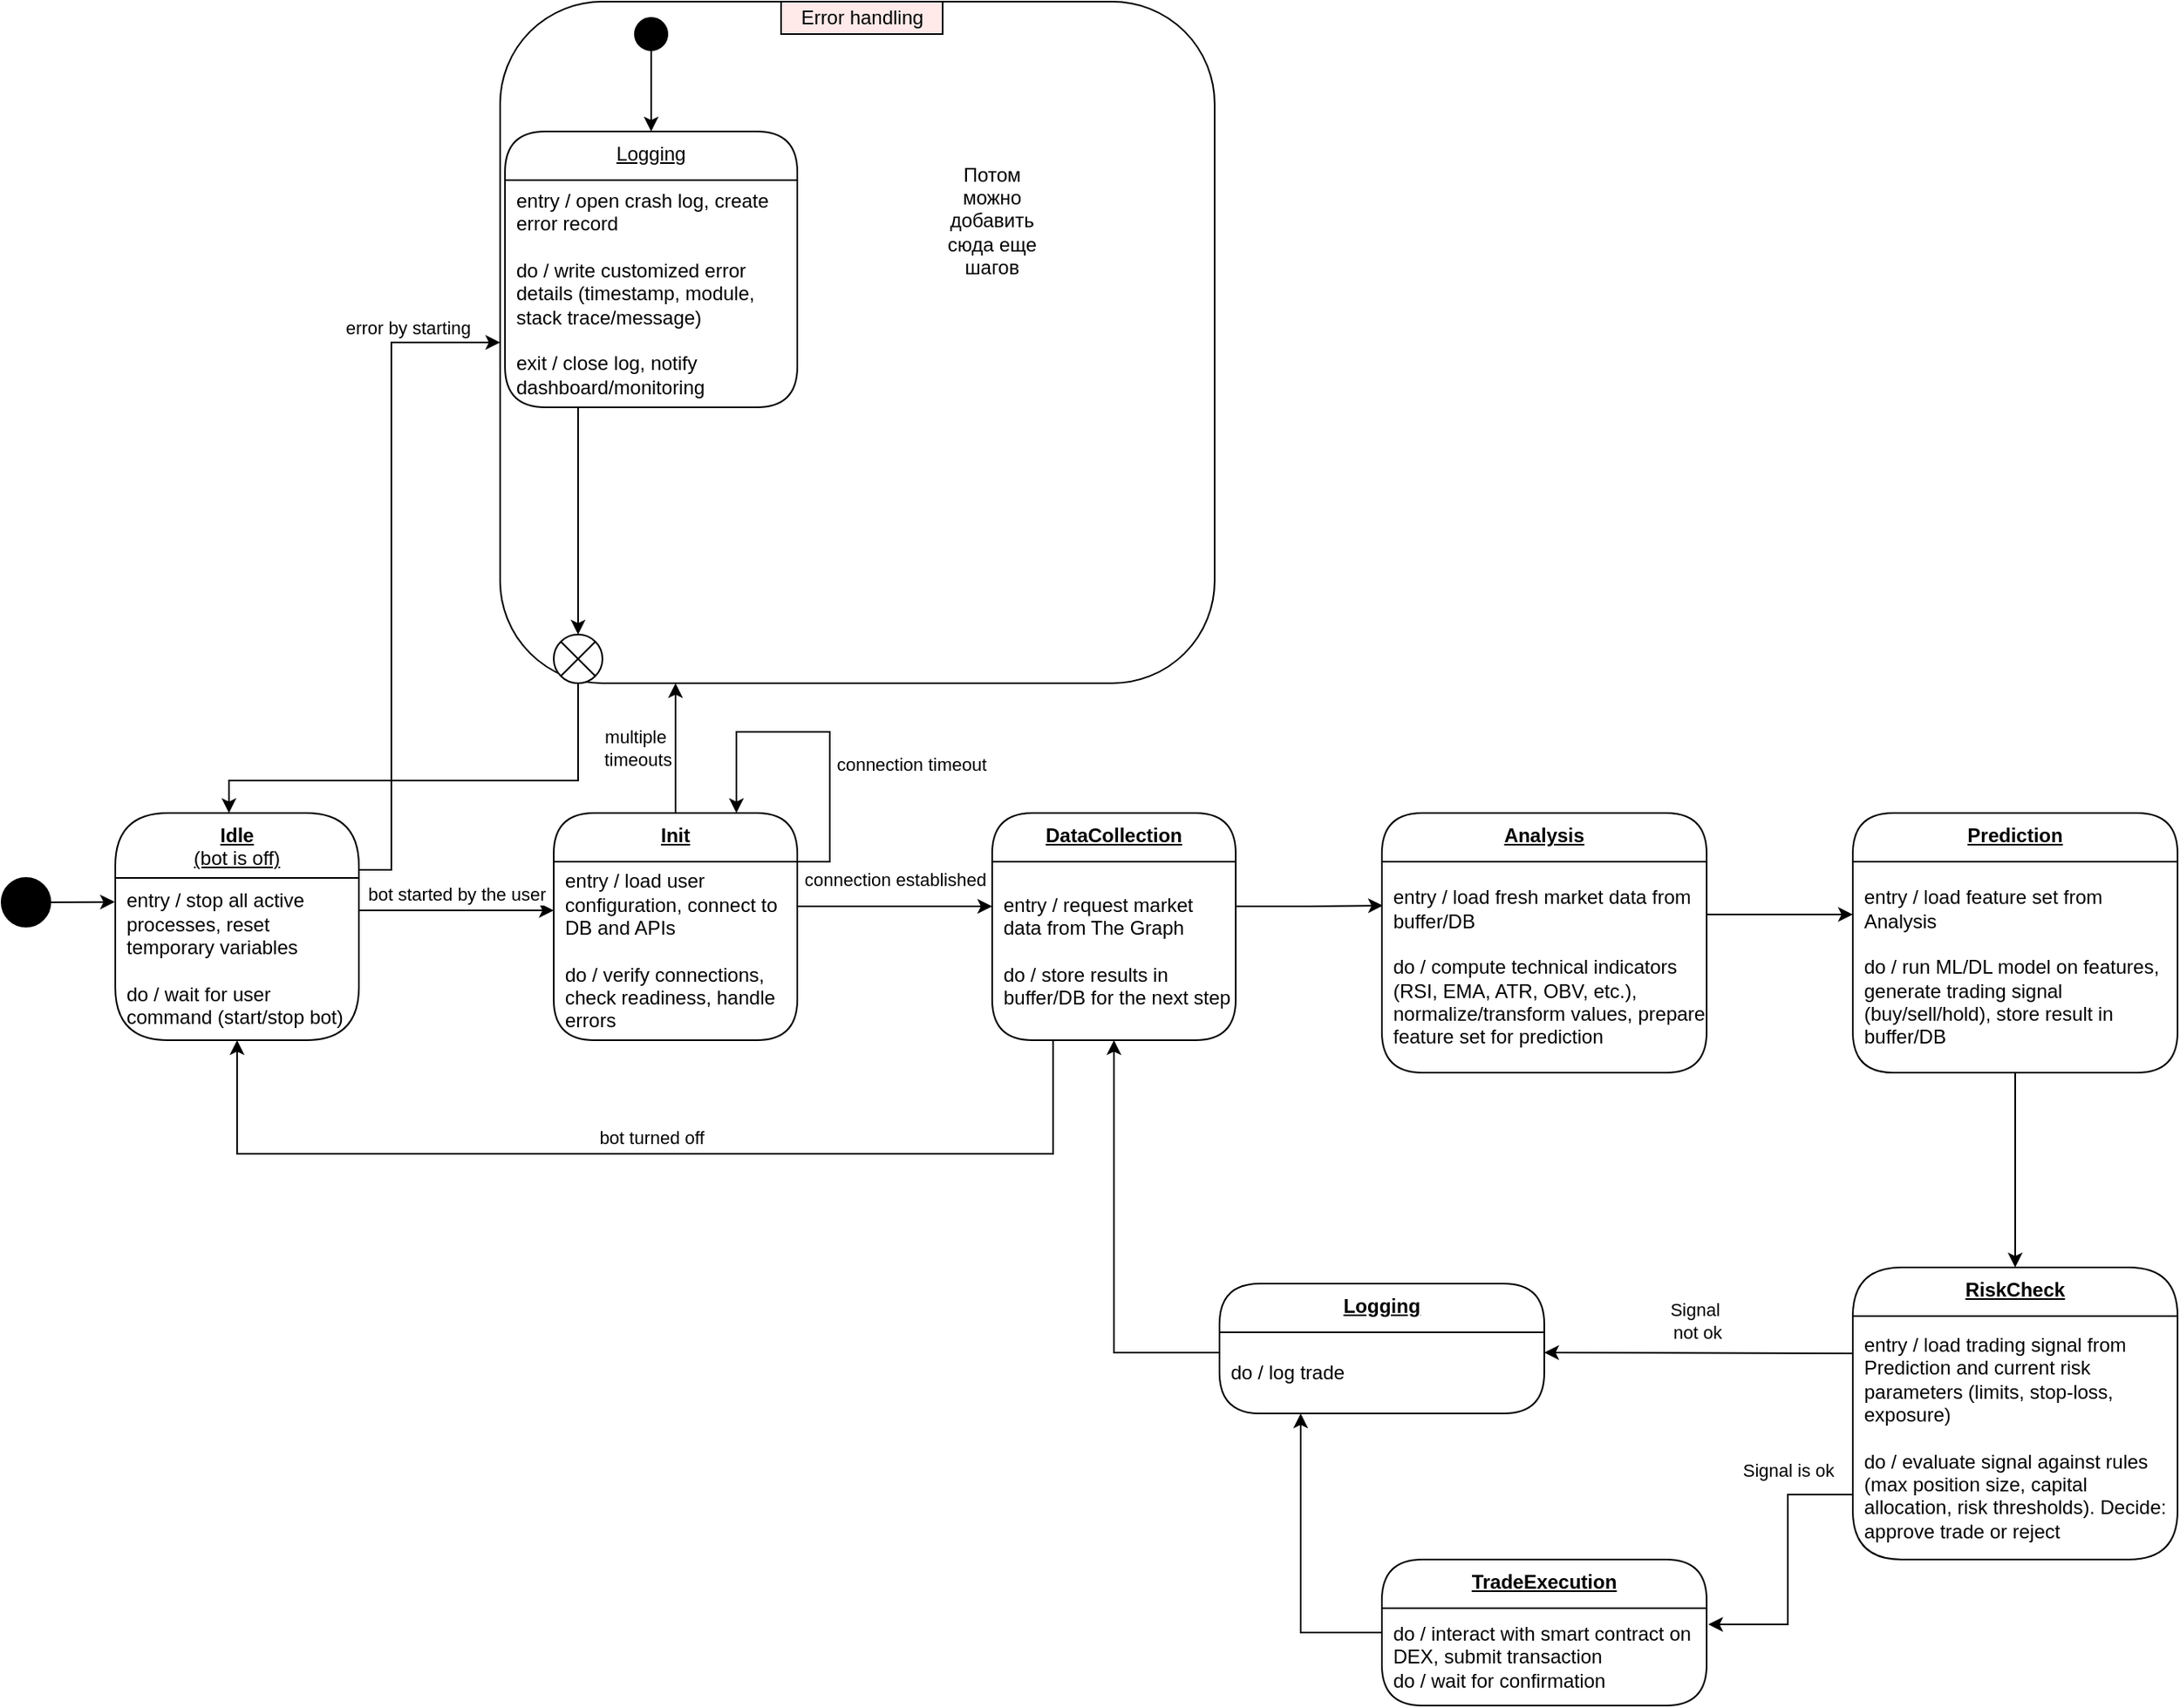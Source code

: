 <mxfile version="27.0.9">
  <diagram id="C5RBs43oDa-KdzZeNtuy" name="Page-1">
    <mxGraphModel dx="1131" dy="1941" grid="1" gridSize="10" guides="1" tooltips="1" connect="1" arrows="1" fold="1" page="1" pageScale="1" pageWidth="827" pageHeight="1169" math="0" shadow="0">
      <root>
        <mxCell id="WIyWlLk6GJQsqaUBKTNV-0" />
        <mxCell id="WIyWlLk6GJQsqaUBKTNV-1" parent="WIyWlLk6GJQsqaUBKTNV-0" />
        <mxCell id="k-Nwzh4o6PaaiUiY_Beb-2" style="edgeStyle=orthogonalEdgeStyle;rounded=0;orthogonalLoop=1;jettySize=auto;html=1;exitX=1;exitY=0.5;exitDx=0;exitDy=0;entryX=-0.002;entryY=0.148;entryDx=0;entryDy=0;entryPerimeter=0;" edge="1" parent="WIyWlLk6GJQsqaUBKTNV-1" source="k-Nwzh4o6PaaiUiY_Beb-0" target="k-Nwzh4o6PaaiUiY_Beb-12">
          <mxGeometry relative="1" as="geometry">
            <mxPoint x="160" y="235" as="targetPoint" />
            <Array as="points">
              <mxPoint x="150" y="235" />
            </Array>
          </mxGeometry>
        </mxCell>
        <mxCell id="k-Nwzh4o6PaaiUiY_Beb-0" value="" style="ellipse;fillColor=strokeColor;html=1;" vertex="1" parent="WIyWlLk6GJQsqaUBKTNV-1">
          <mxGeometry x="80" y="220" width="30" height="30" as="geometry" />
        </mxCell>
        <mxCell id="k-Nwzh4o6PaaiUiY_Beb-32" style="edgeStyle=orthogonalEdgeStyle;rounded=0;orthogonalLoop=1;jettySize=auto;html=1;exitX=1;exitY=0.25;exitDx=0;exitDy=0;entryX=0;entryY=0.5;entryDx=0;entryDy=0;" edge="1" parent="WIyWlLk6GJQsqaUBKTNV-1" source="k-Nwzh4o6PaaiUiY_Beb-11" target="k-Nwzh4o6PaaiUiY_Beb-35">
          <mxGeometry relative="1" as="geometry">
            <mxPoint x="350" y="-105" as="targetPoint" />
            <Array as="points">
              <mxPoint x="320" y="215" />
              <mxPoint x="320" y="-110" />
            </Array>
          </mxGeometry>
        </mxCell>
        <mxCell id="k-Nwzh4o6PaaiUiY_Beb-33" value="error by starting" style="edgeLabel;html=1;align=center;verticalAlign=middle;resizable=0;points=[];" vertex="1" connectable="0" parent="k-Nwzh4o6PaaiUiY_Beb-32">
          <mxGeometry x="-0.071" relative="1" as="geometry">
            <mxPoint x="10" y="-163" as="offset" />
          </mxGeometry>
        </mxCell>
        <mxCell id="k-Nwzh4o6PaaiUiY_Beb-11" value="&lt;b&gt;Idle&lt;/b&gt;&lt;div&gt;(bot is off)&lt;/div&gt;" style="swimlane;fontStyle=4;align=center;verticalAlign=top;childLayout=stackLayout;horizontal=1;startSize=40;horizontalStack=0;resizeParent=1;resizeParentMax=0;resizeLast=0;collapsible=0;marginBottom=0;html=1;rounded=1;absoluteArcSize=1;arcSize=65;whiteSpace=wrap;" vertex="1" parent="WIyWlLk6GJQsqaUBKTNV-1">
          <mxGeometry x="150" y="180" width="150" height="140" as="geometry" />
        </mxCell>
        <mxCell id="k-Nwzh4o6PaaiUiY_Beb-55" style="edgeStyle=orthogonalEdgeStyle;rounded=0;orthogonalLoop=1;jettySize=auto;html=1;exitX=0.5;exitY=0;exitDx=0;exitDy=0;" edge="1" parent="WIyWlLk6GJQsqaUBKTNV-1" source="k-Nwzh4o6PaaiUiY_Beb-17">
          <mxGeometry relative="1" as="geometry">
            <mxPoint x="495" y="100" as="targetPoint" />
            <Array as="points">
              <mxPoint x="495" y="100" />
            </Array>
          </mxGeometry>
        </mxCell>
        <mxCell id="k-Nwzh4o6PaaiUiY_Beb-56" value="multiple&lt;div&gt;&amp;nbsp;timeouts&lt;/div&gt;" style="edgeLabel;html=1;align=center;verticalAlign=middle;resizable=0;points=[];" vertex="1" connectable="0" parent="k-Nwzh4o6PaaiUiY_Beb-55">
          <mxGeometry x="-0.179" y="1" relative="1" as="geometry">
            <mxPoint x="-24" y="-7" as="offset" />
          </mxGeometry>
        </mxCell>
        <mxCell id="k-Nwzh4o6PaaiUiY_Beb-17" value="&lt;b&gt;Init&lt;/b&gt;" style="swimlane;fontStyle=4;align=center;verticalAlign=top;childLayout=stackLayout;horizontal=1;startSize=30;horizontalStack=0;resizeParent=1;resizeParentMax=0;resizeLast=0;collapsible=0;marginBottom=0;html=1;rounded=1;absoluteArcSize=1;arcSize=50;whiteSpace=wrap;" vertex="1" parent="WIyWlLk6GJQsqaUBKTNV-1">
          <mxGeometry x="420" y="180" width="150" height="140" as="geometry" />
        </mxCell>
        <mxCell id="k-Nwzh4o6PaaiUiY_Beb-52" style="edgeStyle=orthogonalEdgeStyle;rounded=0;orthogonalLoop=1;jettySize=auto;html=1;exitX=1;exitY=0;exitDx=0;exitDy=0;entryX=0.75;entryY=0;entryDx=0;entryDy=0;" edge="1" parent="k-Nwzh4o6PaaiUiY_Beb-17" source="k-Nwzh4o6PaaiUiY_Beb-18" target="k-Nwzh4o6PaaiUiY_Beb-17">
          <mxGeometry relative="1" as="geometry">
            <Array as="points">
              <mxPoint x="170" y="30" />
              <mxPoint x="170" y="-50" />
              <mxPoint x="113" y="-50" />
            </Array>
          </mxGeometry>
        </mxCell>
        <mxCell id="k-Nwzh4o6PaaiUiY_Beb-53" value="connection timeout" style="edgeLabel;html=1;align=center;verticalAlign=middle;resizable=0;points=[];" vertex="1" connectable="0" parent="k-Nwzh4o6PaaiUiY_Beb-52">
          <mxGeometry x="-0.339" y="2" relative="1" as="geometry">
            <mxPoint x="52" y="-12" as="offset" />
          </mxGeometry>
        </mxCell>
        <mxCell id="k-Nwzh4o6PaaiUiY_Beb-18" value="entry / load user configuration, connect to DB and APIs&lt;div&gt;&lt;br&gt;&lt;div&gt;do /&amp;nbsp;verify connections, check readiness, handle errors&lt;/div&gt;&lt;/div&gt;" style="fillColor=none;strokeColor=none;align=left;verticalAlign=middle;spacingLeft=5;whiteSpace=wrap;html=1;" vertex="1" parent="k-Nwzh4o6PaaiUiY_Beb-17">
          <mxGeometry y="30" width="150" height="110" as="geometry" />
        </mxCell>
        <mxCell id="k-Nwzh4o6PaaiUiY_Beb-20" style="edgeStyle=orthogonalEdgeStyle;rounded=0;orthogonalLoop=1;jettySize=auto;html=1;" edge="1" parent="WIyWlLk6GJQsqaUBKTNV-1">
          <mxGeometry relative="1" as="geometry">
            <mxPoint x="300" y="240" as="sourcePoint" />
            <mxPoint x="420" y="240" as="targetPoint" />
            <Array as="points">
              <mxPoint x="300" y="240" />
            </Array>
          </mxGeometry>
        </mxCell>
        <mxCell id="k-Nwzh4o6PaaiUiY_Beb-21" value="bot started by the user" style="edgeLabel;html=1;align=center;verticalAlign=middle;resizable=0;points=[];" vertex="1" connectable="0" parent="k-Nwzh4o6PaaiUiY_Beb-20">
          <mxGeometry x="0.148" y="2" relative="1" as="geometry">
            <mxPoint x="-9" y="-8" as="offset" />
          </mxGeometry>
        </mxCell>
        <mxCell id="k-Nwzh4o6PaaiUiY_Beb-23" value="&lt;b&gt;DataCollection&lt;/b&gt;" style="swimlane;fontStyle=4;align=center;verticalAlign=top;childLayout=stackLayout;horizontal=1;startSize=30;horizontalStack=0;resizeParent=1;resizeParentMax=0;resizeLast=0;collapsible=0;marginBottom=0;html=1;rounded=1;absoluteArcSize=1;arcSize=50;whiteSpace=wrap;" vertex="1" parent="WIyWlLk6GJQsqaUBKTNV-1">
          <mxGeometry x="690" y="180" width="150" height="140" as="geometry" />
        </mxCell>
        <mxCell id="k-Nwzh4o6PaaiUiY_Beb-24" value="entry / request market data from The Graph&lt;div&gt;&lt;br&gt;&lt;div&gt;do /&amp;nbsp;store results in buffer/DB for the next step&lt;/div&gt;&lt;/div&gt;" style="fillColor=none;strokeColor=none;align=left;verticalAlign=middle;spacingLeft=5;whiteSpace=wrap;html=1;" vertex="1" parent="k-Nwzh4o6PaaiUiY_Beb-23">
          <mxGeometry y="30" width="150" height="110" as="geometry" />
        </mxCell>
        <mxCell id="k-Nwzh4o6PaaiUiY_Beb-26" style="edgeStyle=orthogonalEdgeStyle;rounded=0;orthogonalLoop=1;jettySize=auto;html=1;exitX=1;exitY=0.25;exitDx=0;exitDy=0;entryX=0;entryY=0.25;entryDx=0;entryDy=0;" edge="1" parent="WIyWlLk6GJQsqaUBKTNV-1" source="k-Nwzh4o6PaaiUiY_Beb-18" target="k-Nwzh4o6PaaiUiY_Beb-24">
          <mxGeometry relative="1" as="geometry" />
        </mxCell>
        <mxCell id="k-Nwzh4o6PaaiUiY_Beb-27" value="connection established" style="edgeLabel;html=1;align=center;verticalAlign=middle;resizable=0;points=[];" vertex="1" connectable="0" parent="k-Nwzh4o6PaaiUiY_Beb-26">
          <mxGeometry x="0.226" y="2" relative="1" as="geometry">
            <mxPoint x="-14" y="-15" as="offset" />
          </mxGeometry>
        </mxCell>
        <mxCell id="k-Nwzh4o6PaaiUiY_Beb-12" value="entry / stop all active processes, reset temporary variables&lt;div&gt;&lt;br&gt;&lt;div&gt;do /&amp;nbsp;wait for user command (start/stop bot)&lt;/div&gt;&lt;/div&gt;" style="fillColor=none;strokeColor=none;align=left;verticalAlign=middle;spacingLeft=5;whiteSpace=wrap;html=1;" vertex="1" parent="WIyWlLk6GJQsqaUBKTNV-1">
          <mxGeometry x="150" y="220" width="150" height="100" as="geometry" />
        </mxCell>
        <mxCell id="k-Nwzh4o6PaaiUiY_Beb-28" value="&lt;b&gt;Analysis&lt;/b&gt;" style="swimlane;fontStyle=4;align=center;verticalAlign=top;childLayout=stackLayout;horizontal=1;startSize=30;horizontalStack=0;resizeParent=1;resizeParentMax=0;resizeLast=0;collapsible=0;marginBottom=0;html=1;rounded=1;absoluteArcSize=1;arcSize=50;whiteSpace=wrap;" vertex="1" parent="WIyWlLk6GJQsqaUBKTNV-1">
          <mxGeometry x="930" y="180" width="200" height="160" as="geometry" />
        </mxCell>
        <mxCell id="k-Nwzh4o6PaaiUiY_Beb-29" value="entry / load fresh market data from buffer/DB&lt;div&gt;&lt;br&gt;&lt;div&gt;do /&amp;nbsp;compute technical indicators (RSI, EMA, ATR, OBV, etc.), normalize/transform values, prepare feature set for prediction&lt;/div&gt;&lt;/div&gt;" style="fillColor=none;strokeColor=none;align=left;verticalAlign=middle;spacingLeft=5;whiteSpace=wrap;html=1;" vertex="1" parent="k-Nwzh4o6PaaiUiY_Beb-28">
          <mxGeometry y="30" width="200" height="130" as="geometry" />
        </mxCell>
        <mxCell id="k-Nwzh4o6PaaiUiY_Beb-30" style="edgeStyle=orthogonalEdgeStyle;rounded=0;orthogonalLoop=1;jettySize=auto;html=1;exitX=1;exitY=0.25;exitDx=0;exitDy=0;entryX=0.003;entryY=0.208;entryDx=0;entryDy=0;entryPerimeter=0;" edge="1" parent="WIyWlLk6GJQsqaUBKTNV-1" source="k-Nwzh4o6PaaiUiY_Beb-24" target="k-Nwzh4o6PaaiUiY_Beb-29">
          <mxGeometry relative="1" as="geometry">
            <mxPoint x="920" y="237.235" as="targetPoint" />
          </mxGeometry>
        </mxCell>
        <mxCell id="k-Nwzh4o6PaaiUiY_Beb-35" value="" style="rounded=1;whiteSpace=wrap;html=1;" vertex="1" parent="WIyWlLk6GJQsqaUBKTNV-1">
          <mxGeometry x="387" y="-320" width="440" height="420" as="geometry" />
        </mxCell>
        <mxCell id="k-Nwzh4o6PaaiUiY_Beb-36" value="Error handling" style="rounded=0;whiteSpace=wrap;html=1;fillColor=light-dark(#FFE9E9,#EDEDED);strokeColor=#000000;gradientColor=none;perimeterSpacing=1;" vertex="1" parent="WIyWlLk6GJQsqaUBKTNV-1">
          <mxGeometry x="560" y="-320" width="99.5" height="20" as="geometry" />
        </mxCell>
        <mxCell id="k-Nwzh4o6PaaiUiY_Beb-41" style="edgeStyle=orthogonalEdgeStyle;rounded=0;orthogonalLoop=1;jettySize=auto;html=1;exitX=0.5;exitY=1;exitDx=0;exitDy=0;entryX=0.5;entryY=0;entryDx=0;entryDy=0;" edge="1" parent="WIyWlLk6GJQsqaUBKTNV-1" source="k-Nwzh4o6PaaiUiY_Beb-37" target="k-Nwzh4o6PaaiUiY_Beb-39">
          <mxGeometry relative="1" as="geometry" />
        </mxCell>
        <mxCell id="k-Nwzh4o6PaaiUiY_Beb-37" value="" style="ellipse;fillColor=strokeColor;html=1;" vertex="1" parent="WIyWlLk6GJQsqaUBKTNV-1">
          <mxGeometry x="470" y="-310" width="20" height="20" as="geometry" />
        </mxCell>
        <mxCell id="k-Nwzh4o6PaaiUiY_Beb-39" value="Logging" style="swimlane;fontStyle=4;align=center;verticalAlign=top;childLayout=stackLayout;horizontal=1;startSize=30;horizontalStack=0;resizeParent=1;resizeParentMax=0;resizeLast=0;collapsible=0;marginBottom=0;html=1;rounded=1;absoluteArcSize=1;arcSize=50;whiteSpace=wrap;" vertex="1" parent="WIyWlLk6GJQsqaUBKTNV-1">
          <mxGeometry x="390" y="-240" width="180" height="170" as="geometry" />
        </mxCell>
        <mxCell id="k-Nwzh4o6PaaiUiY_Beb-40" value="entry /&amp;nbsp;open crash log, create error record&lt;div&gt;&lt;br&gt;&lt;/div&gt;&lt;div&gt;do /&amp;nbsp;write customized error details (timestamp, module, stack trace/message)&amp;nbsp;&lt;/div&gt;&lt;div&gt;&lt;br&gt;&lt;/div&gt;&lt;div&gt;exit / close log,&amp;nbsp;notify dashboard/monitoring&lt;/div&gt;" style="fillColor=none;strokeColor=none;align=left;verticalAlign=middle;spacingLeft=5;whiteSpace=wrap;html=1;" vertex="1" parent="k-Nwzh4o6PaaiUiY_Beb-39">
          <mxGeometry y="30" width="180" height="140" as="geometry" />
        </mxCell>
        <mxCell id="k-Nwzh4o6PaaiUiY_Beb-43" value="Потом можно добавить сюда еще шагов" style="text;html=1;align=center;verticalAlign=middle;whiteSpace=wrap;rounded=0;" vertex="1" parent="WIyWlLk6GJQsqaUBKTNV-1">
          <mxGeometry x="659.5" y="-200" width="60" height="30" as="geometry" />
        </mxCell>
        <mxCell id="k-Nwzh4o6PaaiUiY_Beb-47" style="edgeStyle=orthogonalEdgeStyle;rounded=0;orthogonalLoop=1;jettySize=auto;html=1;exitX=0.5;exitY=1;exitDx=0;exitDy=0;" edge="1" parent="WIyWlLk6GJQsqaUBKTNV-1" source="k-Nwzh4o6PaaiUiY_Beb-44">
          <mxGeometry relative="1" as="geometry">
            <mxPoint x="220" y="180" as="targetPoint" />
            <Array as="points">
              <mxPoint x="435" y="160" />
              <mxPoint x="220" y="160" />
            </Array>
          </mxGeometry>
        </mxCell>
        <mxCell id="k-Nwzh4o6PaaiUiY_Beb-44" value="" style="shape=sumEllipse;perimeter=ellipsePerimeter;html=1;backgroundOutline=1;" vertex="1" parent="WIyWlLk6GJQsqaUBKTNV-1">
          <mxGeometry x="420" y="70" width="30" height="30" as="geometry" />
        </mxCell>
        <mxCell id="k-Nwzh4o6PaaiUiY_Beb-45" style="edgeStyle=orthogonalEdgeStyle;rounded=0;orthogonalLoop=1;jettySize=auto;html=1;exitX=0.25;exitY=1;exitDx=0;exitDy=0;" edge="1" parent="WIyWlLk6GJQsqaUBKTNV-1" source="k-Nwzh4o6PaaiUiY_Beb-40" target="k-Nwzh4o6PaaiUiY_Beb-44">
          <mxGeometry relative="1" as="geometry" />
        </mxCell>
        <mxCell id="k-Nwzh4o6PaaiUiY_Beb-48" value="&lt;strong data-end=&quot;14&quot; data-start=&quot;0&quot;&gt;Prediction&lt;/strong&gt;" style="swimlane;fontStyle=4;align=center;verticalAlign=top;childLayout=stackLayout;horizontal=1;startSize=30;horizontalStack=0;resizeParent=1;resizeParentMax=0;resizeLast=0;collapsible=0;marginBottom=0;html=1;rounded=1;absoluteArcSize=1;arcSize=50;whiteSpace=wrap;" vertex="1" parent="WIyWlLk6GJQsqaUBKTNV-1">
          <mxGeometry x="1220" y="180" width="200" height="160" as="geometry" />
        </mxCell>
        <mxCell id="k-Nwzh4o6PaaiUiY_Beb-49" value="entry /&amp;nbsp;load feature set from Analysis&lt;div&gt;&lt;br&gt;&lt;div&gt;do /&amp;nbsp;run ML/DL model on features, generate trading signal (buy/sell/hold), store result in buffer/DB&lt;/div&gt;&lt;/div&gt;" style="fillColor=none;strokeColor=none;align=left;verticalAlign=middle;spacingLeft=5;whiteSpace=wrap;html=1;" vertex="1" parent="k-Nwzh4o6PaaiUiY_Beb-48">
          <mxGeometry y="30" width="200" height="130" as="geometry" />
        </mxCell>
        <mxCell id="k-Nwzh4o6PaaiUiY_Beb-51" style="edgeStyle=orthogonalEdgeStyle;rounded=0;orthogonalLoop=1;jettySize=auto;html=1;exitX=1;exitY=0.25;exitDx=0;exitDy=0;entryX=0;entryY=0.25;entryDx=0;entryDy=0;" edge="1" parent="WIyWlLk6GJQsqaUBKTNV-1" source="k-Nwzh4o6PaaiUiY_Beb-29" target="k-Nwzh4o6PaaiUiY_Beb-49">
          <mxGeometry relative="1" as="geometry" />
        </mxCell>
        <mxCell id="k-Nwzh4o6PaaiUiY_Beb-58" value="&lt;strong data-end=&quot;13&quot; data-start=&quot;0&quot;&gt;RiskCheck&lt;/strong&gt; &lt;div&gt;&lt;br/&gt;&lt;/div&gt;" style="swimlane;fontStyle=4;align=center;verticalAlign=top;childLayout=stackLayout;horizontal=1;startSize=30;horizontalStack=0;resizeParent=1;resizeParentMax=0;resizeLast=0;collapsible=0;marginBottom=0;html=1;rounded=1;absoluteArcSize=1;arcSize=88;whiteSpace=wrap;" vertex="1" parent="WIyWlLk6GJQsqaUBKTNV-1">
          <mxGeometry x="1220" y="460" width="200" height="180" as="geometry" />
        </mxCell>
        <mxCell id="k-Nwzh4o6PaaiUiY_Beb-59" value="entry /&amp;nbsp;load trading signal from Prediction and current risk parameters (limits, stop-loss, exposure)&lt;div&gt;&lt;br&gt;&lt;div&gt;do /&amp;nbsp;evaluate signal against rules (max position size, capital allocation, risk thresholds). Decide: approve trade or reject&lt;/div&gt;&lt;/div&gt;" style="fillColor=none;strokeColor=none;align=left;verticalAlign=middle;spacingLeft=5;whiteSpace=wrap;html=1;" vertex="1" parent="k-Nwzh4o6PaaiUiY_Beb-58">
          <mxGeometry y="30" width="200" height="150" as="geometry" />
        </mxCell>
        <mxCell id="k-Nwzh4o6PaaiUiY_Beb-60" style="edgeStyle=orthogonalEdgeStyle;rounded=0;orthogonalLoop=1;jettySize=auto;html=1;exitX=0.5;exitY=1;exitDx=0;exitDy=0;entryX=0.5;entryY=0;entryDx=0;entryDy=0;" edge="1" parent="WIyWlLk6GJQsqaUBKTNV-1" source="k-Nwzh4o6PaaiUiY_Beb-49" target="k-Nwzh4o6PaaiUiY_Beb-58">
          <mxGeometry relative="1" as="geometry" />
        </mxCell>
        <mxCell id="k-Nwzh4o6PaaiUiY_Beb-63" value="&lt;strong data-end=&quot;14&quot; data-start=&quot;0&quot;&gt;TradeExecution&lt;/strong&gt;" style="swimlane;fontStyle=4;align=center;verticalAlign=top;childLayout=stackLayout;horizontal=1;startSize=30;horizontalStack=0;resizeParent=1;resizeParentMax=0;resizeLast=0;collapsible=0;marginBottom=0;html=1;rounded=1;absoluteArcSize=1;arcSize=50;whiteSpace=wrap;" vertex="1" parent="WIyWlLk6GJQsqaUBKTNV-1">
          <mxGeometry x="930" y="640" width="200" height="90" as="geometry" />
        </mxCell>
        <mxCell id="k-Nwzh4o6PaaiUiY_Beb-64" value="do /&amp;nbsp;interact with smart contract on DEX,&amp;nbsp;&lt;span style=&quot;background-color: transparent; color: light-dark(rgb(0, 0, 0), rgb(255, 255, 255));&quot;&gt;submit transaction&lt;/span&gt;&lt;div&gt;&lt;span style=&quot;background-color: transparent; color: light-dark(rgb(0, 0, 0), rgb(255, 255, 255));&quot;&gt;do / wait for confirmation&lt;/span&gt;&lt;/div&gt;" style="fillColor=none;strokeColor=none;align=left;verticalAlign=middle;spacingLeft=5;whiteSpace=wrap;html=1;" vertex="1" parent="k-Nwzh4o6PaaiUiY_Beb-63">
          <mxGeometry y="30" width="200" height="60" as="geometry" />
        </mxCell>
        <mxCell id="k-Nwzh4o6PaaiUiY_Beb-65" style="edgeStyle=orthogonalEdgeStyle;rounded=0;orthogonalLoop=1;jettySize=auto;html=1;exitX=0;exitY=0.75;exitDx=0;exitDy=0;" edge="1" parent="WIyWlLk6GJQsqaUBKTNV-1" source="k-Nwzh4o6PaaiUiY_Beb-59">
          <mxGeometry relative="1" as="geometry">
            <mxPoint x="1131" y="680" as="targetPoint" />
            <Array as="points">
              <mxPoint x="1220" y="600" />
              <mxPoint x="1180" y="600" />
              <mxPoint x="1180" y="680" />
            </Array>
          </mxGeometry>
        </mxCell>
        <mxCell id="k-Nwzh4o6PaaiUiY_Beb-66" value="Signal is ok" style="edgeLabel;html=1;align=center;verticalAlign=middle;resizable=0;points=[];" vertex="1" connectable="0" parent="k-Nwzh4o6PaaiUiY_Beb-65">
          <mxGeometry x="0.045" y="-2" relative="1" as="geometry">
            <mxPoint x="2" y="-62" as="offset" />
          </mxGeometry>
        </mxCell>
        <mxCell id="k-Nwzh4o6PaaiUiY_Beb-68" value="&lt;strong data-end=&quot;14&quot; data-start=&quot;0&quot;&gt;Logging&lt;/strong&gt;" style="swimlane;fontStyle=4;align=center;verticalAlign=top;childLayout=stackLayout;horizontal=1;startSize=30;horizontalStack=0;resizeParent=1;resizeParentMax=0;resizeLast=0;collapsible=0;marginBottom=0;html=1;rounded=1;absoluteArcSize=1;arcSize=50;whiteSpace=wrap;" vertex="1" parent="WIyWlLk6GJQsqaUBKTNV-1">
          <mxGeometry x="830" y="470" width="200" height="80" as="geometry" />
        </mxCell>
        <mxCell id="k-Nwzh4o6PaaiUiY_Beb-69" value="do / log trade" style="fillColor=none;strokeColor=none;align=left;verticalAlign=middle;spacingLeft=5;whiteSpace=wrap;html=1;" vertex="1" parent="k-Nwzh4o6PaaiUiY_Beb-68">
          <mxGeometry y="30" width="200" height="50" as="geometry" />
        </mxCell>
        <mxCell id="k-Nwzh4o6PaaiUiY_Beb-67" style="edgeStyle=orthogonalEdgeStyle;rounded=0;orthogonalLoop=1;jettySize=auto;html=1;entryX=1;entryY=0.25;entryDx=0;entryDy=0;" edge="1" parent="WIyWlLk6GJQsqaUBKTNV-1" target="k-Nwzh4o6PaaiUiY_Beb-69">
          <mxGeometry relative="1" as="geometry">
            <mxPoint x="1140" y="510" as="targetPoint" />
            <mxPoint x="1220" y="513" as="sourcePoint" />
            <Array as="points">
              <mxPoint x="1220" y="513" />
              <mxPoint x="1140" y="513" />
            </Array>
          </mxGeometry>
        </mxCell>
        <mxCell id="k-Nwzh4o6PaaiUiY_Beb-70" value="Signal&amp;nbsp;&lt;div&gt;not ok&lt;/div&gt;" style="edgeLabel;html=1;align=center;verticalAlign=middle;resizable=0;points=[];" vertex="1" connectable="0" parent="k-Nwzh4o6PaaiUiY_Beb-67">
          <mxGeometry x="0.013" y="-2" relative="1" as="geometry">
            <mxPoint y="-18" as="offset" />
          </mxGeometry>
        </mxCell>
        <mxCell id="k-Nwzh4o6PaaiUiY_Beb-71" style="edgeStyle=orthogonalEdgeStyle;rounded=0;orthogonalLoop=1;jettySize=auto;html=1;exitX=0;exitY=0.25;exitDx=0;exitDy=0;entryX=0.5;entryY=1;entryDx=0;entryDy=0;" edge="1" parent="WIyWlLk6GJQsqaUBKTNV-1" source="k-Nwzh4o6PaaiUiY_Beb-69" target="k-Nwzh4o6PaaiUiY_Beb-24">
          <mxGeometry relative="1" as="geometry">
            <Array as="points">
              <mxPoint x="765" y="513" />
            </Array>
          </mxGeometry>
        </mxCell>
        <mxCell id="k-Nwzh4o6PaaiUiY_Beb-72" style="edgeStyle=orthogonalEdgeStyle;rounded=0;orthogonalLoop=1;jettySize=auto;html=1;exitX=0;exitY=0.25;exitDx=0;exitDy=0;entryX=0.25;entryY=1;entryDx=0;entryDy=0;" edge="1" parent="WIyWlLk6GJQsqaUBKTNV-1" source="k-Nwzh4o6PaaiUiY_Beb-64" target="k-Nwzh4o6PaaiUiY_Beb-69">
          <mxGeometry relative="1" as="geometry" />
        </mxCell>
        <mxCell id="k-Nwzh4o6PaaiUiY_Beb-73" style="edgeStyle=orthogonalEdgeStyle;rounded=0;orthogonalLoop=1;jettySize=auto;html=1;exitX=0.25;exitY=1;exitDx=0;exitDy=0;entryX=0.5;entryY=1;entryDx=0;entryDy=0;" edge="1" parent="WIyWlLk6GJQsqaUBKTNV-1" source="k-Nwzh4o6PaaiUiY_Beb-24" target="k-Nwzh4o6PaaiUiY_Beb-12">
          <mxGeometry relative="1" as="geometry">
            <Array as="points">
              <mxPoint x="727" y="390" />
              <mxPoint x="225" y="390" />
            </Array>
          </mxGeometry>
        </mxCell>
        <mxCell id="k-Nwzh4o6PaaiUiY_Beb-74" value="bot turned off" style="edgeLabel;html=1;align=center;verticalAlign=middle;resizable=0;points=[];" vertex="1" connectable="0" parent="k-Nwzh4o6PaaiUiY_Beb-73">
          <mxGeometry x="0.016" y="-3" relative="1" as="geometry">
            <mxPoint x="9" y="-7" as="offset" />
          </mxGeometry>
        </mxCell>
      </root>
    </mxGraphModel>
  </diagram>
</mxfile>

